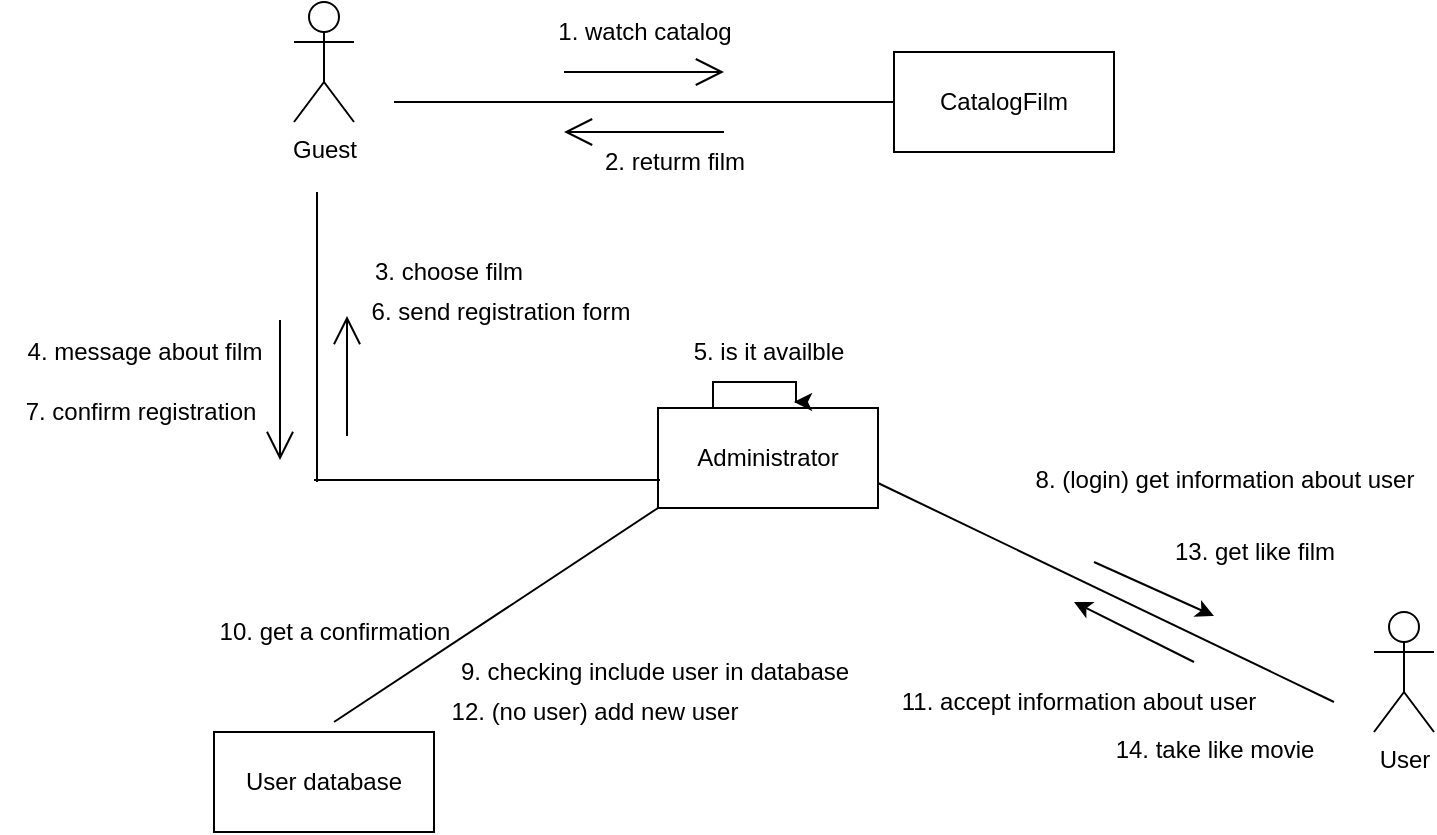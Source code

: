 <mxfile version="24.0.7" type="device">
  <diagram name="Страница — 1" id="zt87aAtyMyh9ARNSdJwJ">
    <mxGraphModel dx="1235" dy="665" grid="1" gridSize="10" guides="1" tooltips="1" connect="1" arrows="1" fold="1" page="1" pageScale="1" pageWidth="827" pageHeight="1169" math="0" shadow="0">
      <root>
        <mxCell id="0" />
        <mxCell id="1" parent="0" />
        <mxCell id="HbZD58OLh0EpbaKgmHd--1" value="Guest" style="shape=umlActor;verticalLabelPosition=bottom;verticalAlign=top;html=1;" vertex="1" parent="1">
          <mxGeometry x="160" y="220" width="30" height="60" as="geometry" />
        </mxCell>
        <mxCell id="HbZD58OLh0EpbaKgmHd--5" value="" style="line;strokeWidth=1;fillColor=none;align=left;verticalAlign=middle;spacingTop=-1;spacingLeft=3;spacingRight=3;rotatable=0;labelPosition=right;points=[];portConstraint=eastwest;strokeColor=inherit;" vertex="1" parent="1">
          <mxGeometry x="210" y="266" width="250" height="8" as="geometry" />
        </mxCell>
        <mxCell id="HbZD58OLh0EpbaKgmHd--6" value="" style="endArrow=open;endFill=1;endSize=12;html=1;rounded=0;" edge="1" parent="1">
          <mxGeometry width="160" relative="1" as="geometry">
            <mxPoint x="295" y="255" as="sourcePoint" />
            <mxPoint x="375" y="255" as="targetPoint" />
          </mxGeometry>
        </mxCell>
        <mxCell id="HbZD58OLh0EpbaKgmHd--7" value="" style="endArrow=open;endFill=1;endSize=12;html=1;rounded=0;" edge="1" parent="1">
          <mxGeometry width="160" relative="1" as="geometry">
            <mxPoint x="375" y="285" as="sourcePoint" />
            <mxPoint x="295" y="285" as="targetPoint" />
            <Array as="points">
              <mxPoint x="365" y="285" />
            </Array>
          </mxGeometry>
        </mxCell>
        <mxCell id="HbZD58OLh0EpbaKgmHd--8" value="1. watch catalog" style="text;html=1;align=center;verticalAlign=middle;resizable=0;points=[];autosize=1;strokeColor=none;fillColor=none;" vertex="1" parent="1">
          <mxGeometry x="280" y="220" width="110" height="30" as="geometry" />
        </mxCell>
        <mxCell id="HbZD58OLh0EpbaKgmHd--9" value="2. returm film" style="text;html=1;align=center;verticalAlign=middle;resizable=0;points=[];autosize=1;strokeColor=none;fillColor=none;" vertex="1" parent="1">
          <mxGeometry x="305" y="285" width="90" height="30" as="geometry" />
        </mxCell>
        <mxCell id="HbZD58OLh0EpbaKgmHd--10" value="CatalogFilm" style="html=1;whiteSpace=wrap;" vertex="1" parent="1">
          <mxGeometry x="460" y="245" width="110" height="50" as="geometry" />
        </mxCell>
        <mxCell id="HbZD58OLh0EpbaKgmHd--11" value="Administrator" style="html=1;whiteSpace=wrap;" vertex="1" parent="1">
          <mxGeometry x="342" y="423" width="110" height="50" as="geometry" />
        </mxCell>
        <mxCell id="HbZD58OLh0EpbaKgmHd--12" value="" style="line;strokeWidth=1;fillColor=none;align=left;verticalAlign=middle;spacingTop=-1;spacingLeft=3;spacingRight=3;rotatable=0;labelPosition=right;points=[];portConstraint=eastwest;strokeColor=inherit;" vertex="1" parent="1">
          <mxGeometry x="170" y="455" width="173" height="8" as="geometry" />
        </mxCell>
        <mxCell id="HbZD58OLh0EpbaKgmHd--13" value="" style="line;strokeWidth=1;fillColor=none;align=left;verticalAlign=middle;spacingTop=-1;spacingLeft=3;spacingRight=3;rotatable=0;labelPosition=right;points=[];portConstraint=eastwest;strokeColor=inherit;direction=north;" vertex="1" parent="1">
          <mxGeometry x="171" y="315" width="1" height="145" as="geometry" />
        </mxCell>
        <mxCell id="HbZD58OLh0EpbaKgmHd--16" value="8. (login) get information about user" style="text;html=1;align=center;verticalAlign=middle;resizable=0;points=[];autosize=1;strokeColor=none;fillColor=none;" vertex="1" parent="1">
          <mxGeometry x="520" y="444" width="210" height="30" as="geometry" />
        </mxCell>
        <mxCell id="HbZD58OLh0EpbaKgmHd--17" value="11. accept information about user" style="text;html=1;align=center;verticalAlign=middle;resizable=0;points=[];autosize=1;strokeColor=none;fillColor=none;" vertex="1" parent="1">
          <mxGeometry x="452" y="555" width="200" height="30" as="geometry" />
        </mxCell>
        <mxCell id="HbZD58OLh0EpbaKgmHd--18" value="3. choose film" style="text;html=1;align=center;verticalAlign=middle;resizable=0;points=[];autosize=1;strokeColor=none;fillColor=none;" vertex="1" parent="1">
          <mxGeometry x="186.5" y="340" width="100" height="30" as="geometry" />
        </mxCell>
        <mxCell id="HbZD58OLh0EpbaKgmHd--19" value="13. get like film" style="text;html=1;align=center;verticalAlign=middle;resizable=0;points=[];autosize=1;strokeColor=none;fillColor=none;" vertex="1" parent="1">
          <mxGeometry x="590" y="480" width="100" height="30" as="geometry" />
        </mxCell>
        <mxCell id="HbZD58OLh0EpbaKgmHd--20" value="14. take like movie" style="text;html=1;align=center;verticalAlign=middle;resizable=0;points=[];autosize=1;strokeColor=none;fillColor=none;" vertex="1" parent="1">
          <mxGeometry x="560" y="579" width="120" height="30" as="geometry" />
        </mxCell>
        <mxCell id="HbZD58OLh0EpbaKgmHd--21" value="4. message about film" style="text;html=1;align=center;verticalAlign=middle;resizable=0;points=[];autosize=1;strokeColor=none;fillColor=none;" vertex="1" parent="1">
          <mxGeometry x="15" y="380" width="140" height="30" as="geometry" />
        </mxCell>
        <mxCell id="HbZD58OLh0EpbaKgmHd--22" value="5. is it availble" style="text;html=1;align=center;verticalAlign=middle;resizable=0;points=[];autosize=1;strokeColor=none;fillColor=none;" vertex="1" parent="1">
          <mxGeometry x="347" y="380" width="100" height="30" as="geometry" />
        </mxCell>
        <mxCell id="HbZD58OLh0EpbaKgmHd--26" style="edgeStyle=orthogonalEdgeStyle;rounded=0;orthogonalLoop=1;jettySize=auto;html=1;exitX=0.25;exitY=0;exitDx=0;exitDy=0;" edge="1" parent="1" source="HbZD58OLh0EpbaKgmHd--11">
          <mxGeometry relative="1" as="geometry">
            <mxPoint x="410" y="420" as="targetPoint" />
            <Array as="points">
              <mxPoint x="369" y="410" />
              <mxPoint x="411" y="410" />
              <mxPoint x="411" y="420" />
            </Array>
          </mxGeometry>
        </mxCell>
        <mxCell id="HbZD58OLh0EpbaKgmHd--29" value="User database" style="html=1;whiteSpace=wrap;" vertex="1" parent="1">
          <mxGeometry x="120" y="585" width="110" height="50" as="geometry" />
        </mxCell>
        <mxCell id="HbZD58OLh0EpbaKgmHd--32" value="" style="endArrow=none;html=1;rounded=0;entryX=0;entryY=1;entryDx=0;entryDy=0;" edge="1" parent="1" target="HbZD58OLh0EpbaKgmHd--11">
          <mxGeometry width="50" height="50" relative="1" as="geometry">
            <mxPoint x="180" y="580" as="sourcePoint" />
            <mxPoint x="300" y="520" as="targetPoint" />
          </mxGeometry>
        </mxCell>
        <mxCell id="HbZD58OLh0EpbaKgmHd--36" value="User" style="shape=umlActor;verticalLabelPosition=bottom;verticalAlign=top;html=1;outlineConnect=0;" vertex="1" parent="1">
          <mxGeometry x="700" y="525" width="30" height="60" as="geometry" />
        </mxCell>
        <mxCell id="HbZD58OLh0EpbaKgmHd--41" value="" style="endArrow=none;html=1;rounded=0;entryX=1;entryY=0.75;entryDx=0;entryDy=0;" edge="1" parent="1" target="HbZD58OLh0EpbaKgmHd--11">
          <mxGeometry width="50" height="50" relative="1" as="geometry">
            <mxPoint x="680" y="570" as="sourcePoint" />
            <mxPoint x="485" y="455" as="targetPoint" />
          </mxGeometry>
        </mxCell>
        <mxCell id="HbZD58OLh0EpbaKgmHd--43" value="6. send registration form" style="text;html=1;align=center;verticalAlign=middle;resizable=0;points=[];autosize=1;strokeColor=none;fillColor=none;" vertex="1" parent="1">
          <mxGeometry x="188" y="360" width="150" height="30" as="geometry" />
        </mxCell>
        <mxCell id="HbZD58OLh0EpbaKgmHd--44" value="7. confirm registration" style="text;html=1;align=center;verticalAlign=middle;resizable=0;points=[];autosize=1;strokeColor=none;fillColor=none;" vertex="1" parent="1">
          <mxGeometry x="13" y="410" width="140" height="30" as="geometry" />
        </mxCell>
        <mxCell id="HbZD58OLh0EpbaKgmHd--45" value="" style="endArrow=open;endFill=1;endSize=12;html=1;rounded=0;" edge="1" parent="1">
          <mxGeometry width="160" relative="1" as="geometry">
            <mxPoint x="186.5" y="436.996" as="sourcePoint" />
            <mxPoint x="186.5" y="377" as="targetPoint" />
          </mxGeometry>
        </mxCell>
        <mxCell id="HbZD58OLh0EpbaKgmHd--46" value="" style="endArrow=open;endFill=1;endSize=12;html=1;rounded=0;" edge="1" parent="1">
          <mxGeometry width="160" relative="1" as="geometry">
            <mxPoint x="153" y="379" as="sourcePoint" />
            <mxPoint x="153" y="449" as="targetPoint" />
          </mxGeometry>
        </mxCell>
        <mxCell id="HbZD58OLh0EpbaKgmHd--47" value="" style="endArrow=classic;html=1;rounded=0;" edge="1" parent="1">
          <mxGeometry width="50" height="50" relative="1" as="geometry">
            <mxPoint x="610" y="550" as="sourcePoint" />
            <mxPoint x="550" y="520" as="targetPoint" />
          </mxGeometry>
        </mxCell>
        <mxCell id="HbZD58OLh0EpbaKgmHd--48" value="" style="endArrow=classic;html=1;rounded=0;" edge="1" parent="1">
          <mxGeometry width="50" height="50" relative="1" as="geometry">
            <mxPoint x="560" y="500" as="sourcePoint" />
            <mxPoint x="620" y="527" as="targetPoint" />
          </mxGeometry>
        </mxCell>
        <mxCell id="HbZD58OLh0EpbaKgmHd--49" value="10. get a confirmation" style="text;html=1;align=center;verticalAlign=middle;resizable=0;points=[];autosize=1;strokeColor=none;fillColor=none;" vertex="1" parent="1">
          <mxGeometry x="110" y="520" width="140" height="30" as="geometry" />
        </mxCell>
        <mxCell id="HbZD58OLh0EpbaKgmHd--50" value="9. checking include user in database" style="text;html=1;align=center;verticalAlign=middle;resizable=0;points=[];autosize=1;strokeColor=none;fillColor=none;" vertex="1" parent="1">
          <mxGeometry x="230" y="540" width="220" height="30" as="geometry" />
        </mxCell>
        <mxCell id="HbZD58OLh0EpbaKgmHd--51" value="12. (no user) add new user" style="text;html=1;align=center;verticalAlign=middle;resizable=0;points=[];autosize=1;strokeColor=none;fillColor=none;" vertex="1" parent="1">
          <mxGeometry x="225" y="560" width="170" height="30" as="geometry" />
        </mxCell>
      </root>
    </mxGraphModel>
  </diagram>
</mxfile>
